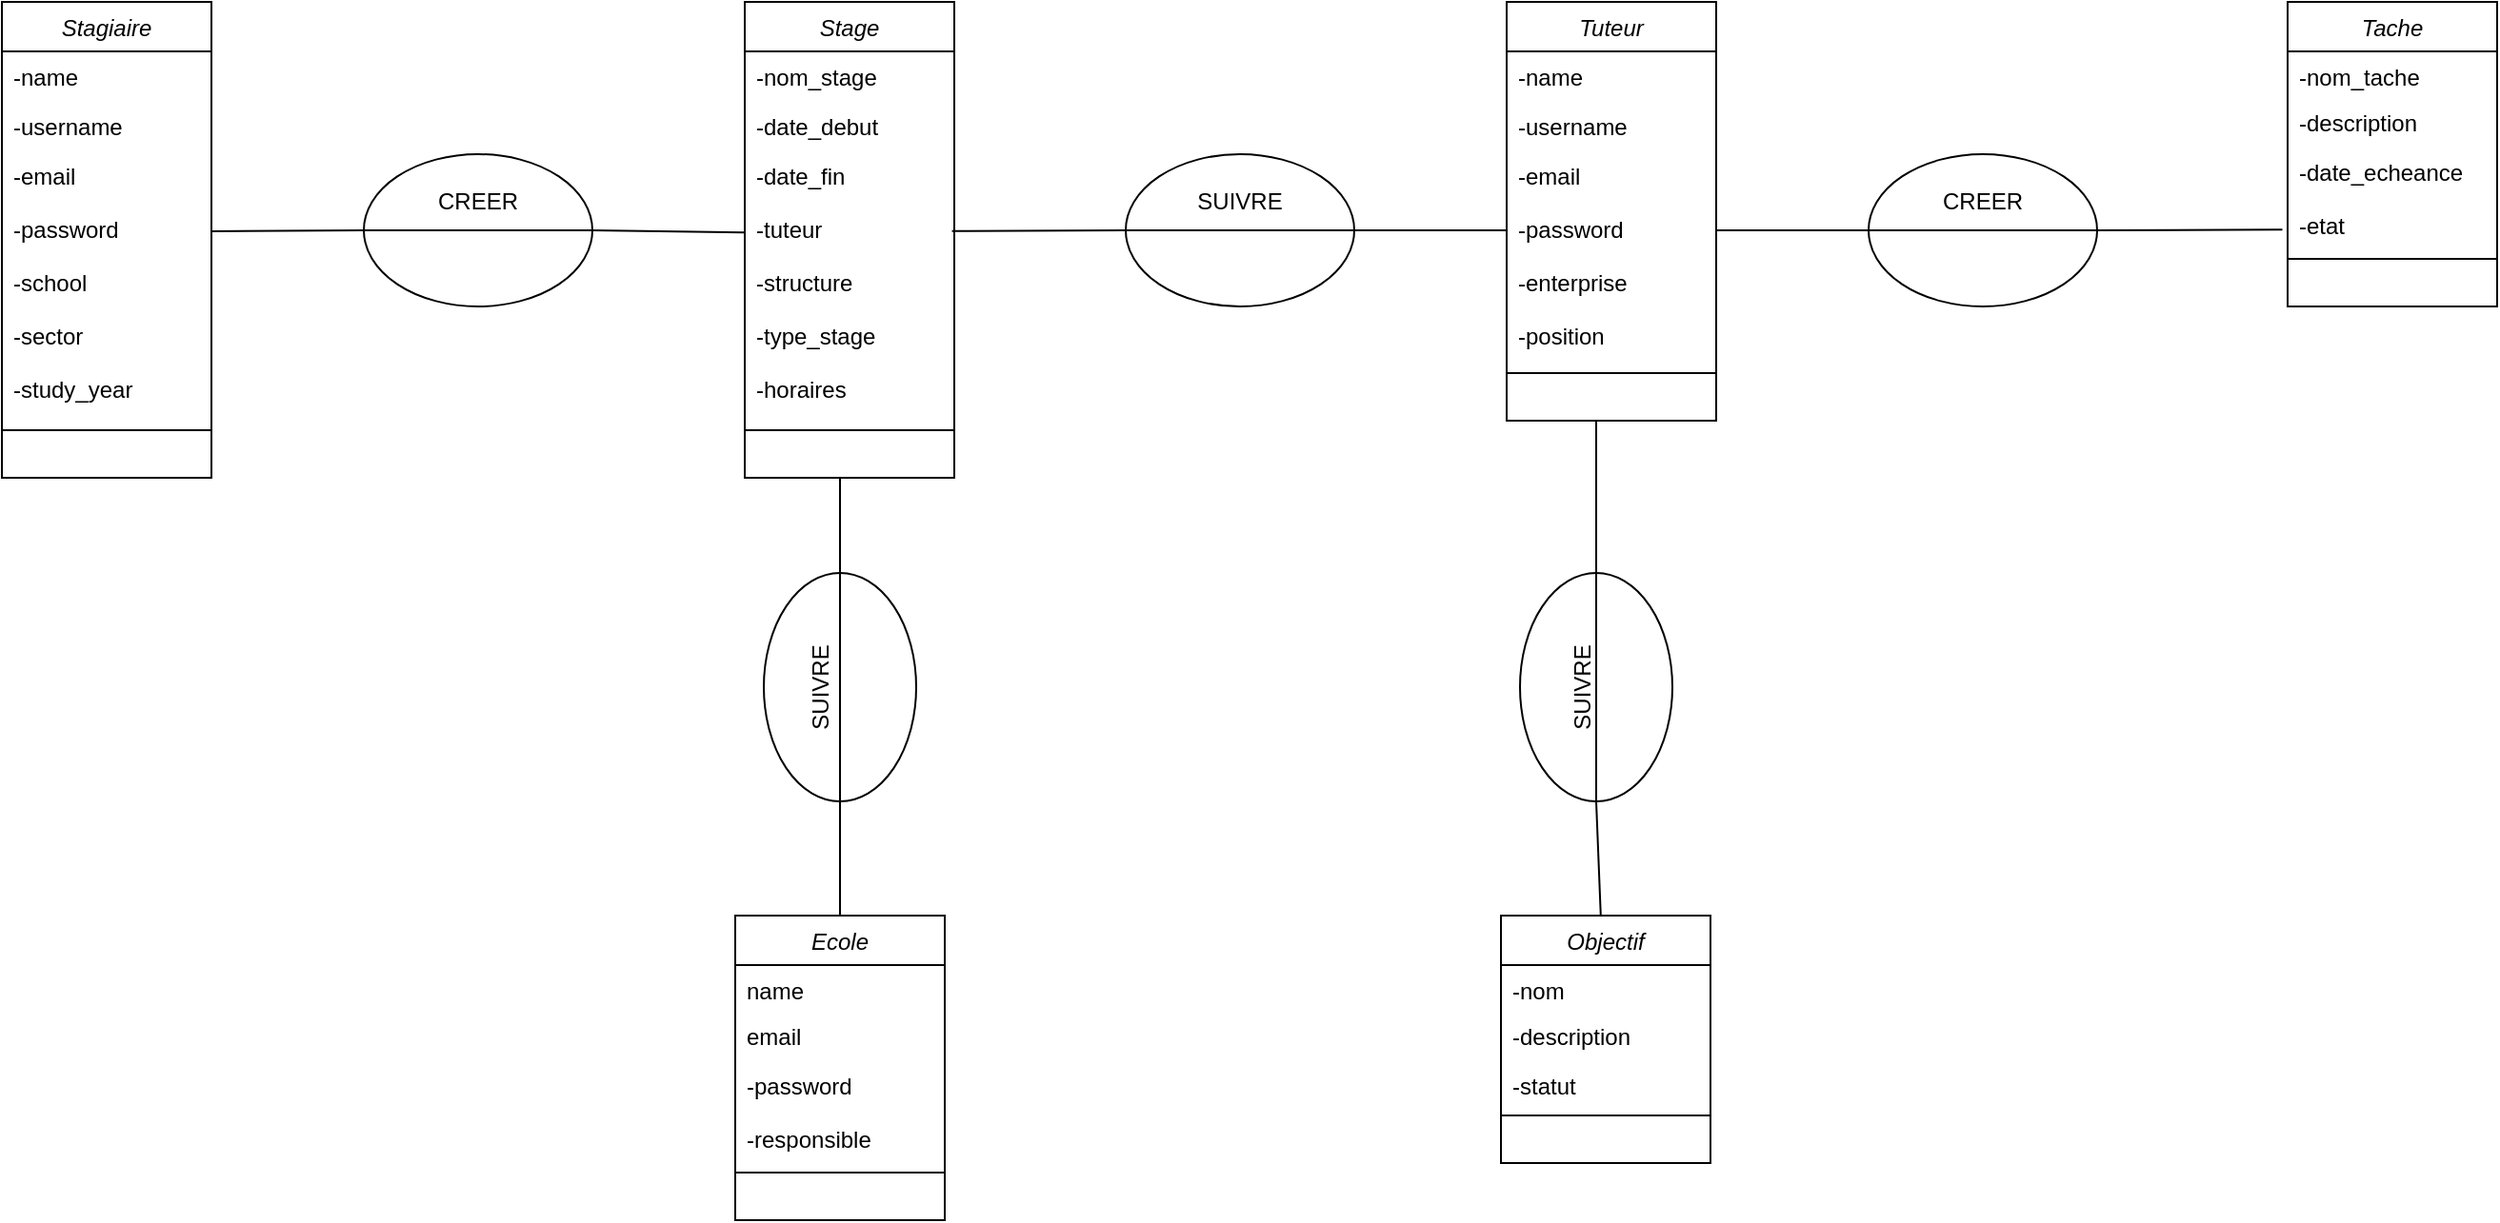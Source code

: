 <mxfile version="24.3.1" type="github">
  <diagram id="C5RBs43oDa-KdzZeNtuy" name="Page-1">
    <mxGraphModel dx="1042" dy="535" grid="1" gridSize="10" guides="1" tooltips="1" connect="1" arrows="1" fold="1" page="1" pageScale="1" pageWidth="1654" pageHeight="2336" math="0" shadow="0">
      <root>
        <mxCell id="WIyWlLk6GJQsqaUBKTNV-0" />
        <mxCell id="WIyWlLk6GJQsqaUBKTNV-1" parent="WIyWlLk6GJQsqaUBKTNV-0" />
        <mxCell id="zkfFHV4jXpPFQw0GAbJ--0" value="Stagiaire" style="swimlane;fontStyle=2;align=center;verticalAlign=top;childLayout=stackLayout;horizontal=1;startSize=26;horizontalStack=0;resizeParent=1;resizeLast=0;collapsible=1;marginBottom=0;rounded=0;shadow=0;strokeWidth=1;" parent="WIyWlLk6GJQsqaUBKTNV-1" vertex="1">
          <mxGeometry x="40" y="40" width="110" height="250" as="geometry">
            <mxRectangle x="230" y="140" width="160" height="26" as="alternateBounds" />
          </mxGeometry>
        </mxCell>
        <mxCell id="zkfFHV4jXpPFQw0GAbJ--1" value="-name" style="text;align=left;verticalAlign=top;spacingLeft=4;spacingRight=4;overflow=hidden;rotatable=0;points=[[0,0.5],[1,0.5]];portConstraint=eastwest;" parent="zkfFHV4jXpPFQw0GAbJ--0" vertex="1">
          <mxGeometry y="26" width="110" height="26" as="geometry" />
        </mxCell>
        <mxCell id="zkfFHV4jXpPFQw0GAbJ--2" value="-username" style="text;align=left;verticalAlign=top;spacingLeft=4;spacingRight=4;overflow=hidden;rotatable=0;points=[[0,0.5],[1,0.5]];portConstraint=eastwest;rounded=0;shadow=0;html=0;" parent="zkfFHV4jXpPFQw0GAbJ--0" vertex="1">
          <mxGeometry y="52" width="110" height="26" as="geometry" />
        </mxCell>
        <mxCell id="zkfFHV4jXpPFQw0GAbJ--3" value="-email&#xa;&#xa;-password&#xa;&#xa;-school&#xa;&#xa;-sector&#xa;&#xa;-study_year" style="text;align=left;verticalAlign=top;spacingLeft=4;spacingRight=4;overflow=hidden;rotatable=0;points=[[0,0.5],[1,0.5]];portConstraint=eastwest;rounded=0;shadow=0;html=0;" parent="zkfFHV4jXpPFQw0GAbJ--0" vertex="1">
          <mxGeometry y="78" width="110" height="142" as="geometry" />
        </mxCell>
        <mxCell id="zkfFHV4jXpPFQw0GAbJ--4" value="" style="line;html=1;strokeWidth=1;align=left;verticalAlign=middle;spacingTop=-1;spacingLeft=3;spacingRight=3;rotatable=0;labelPosition=right;points=[];portConstraint=eastwest;" parent="zkfFHV4jXpPFQw0GAbJ--0" vertex="1">
          <mxGeometry y="220" width="110" height="10" as="geometry" />
        </mxCell>
        <mxCell id="qF7rVo1eFIpwI3qwEgAx-1" value="Tuteur" style="swimlane;fontStyle=2;align=center;verticalAlign=top;childLayout=stackLayout;horizontal=1;startSize=26;horizontalStack=0;resizeParent=1;resizeLast=0;collapsible=1;marginBottom=0;rounded=0;shadow=0;strokeWidth=1;" vertex="1" parent="WIyWlLk6GJQsqaUBKTNV-1">
          <mxGeometry x="830" y="40" width="110" height="220" as="geometry">
            <mxRectangle x="230" y="140" width="160" height="26" as="alternateBounds" />
          </mxGeometry>
        </mxCell>
        <mxCell id="qF7rVo1eFIpwI3qwEgAx-2" value="-name" style="text;align=left;verticalAlign=top;spacingLeft=4;spacingRight=4;overflow=hidden;rotatable=0;points=[[0,0.5],[1,0.5]];portConstraint=eastwest;" vertex="1" parent="qF7rVo1eFIpwI3qwEgAx-1">
          <mxGeometry y="26" width="110" height="26" as="geometry" />
        </mxCell>
        <mxCell id="qF7rVo1eFIpwI3qwEgAx-3" value="-username" style="text;align=left;verticalAlign=top;spacingLeft=4;spacingRight=4;overflow=hidden;rotatable=0;points=[[0,0.5],[1,0.5]];portConstraint=eastwest;rounded=0;shadow=0;html=0;" vertex="1" parent="qF7rVo1eFIpwI3qwEgAx-1">
          <mxGeometry y="52" width="110" height="26" as="geometry" />
        </mxCell>
        <mxCell id="qF7rVo1eFIpwI3qwEgAx-4" value="-email&#xa;&#xa;-password&#xa;&#xa;-enterprise&#xa;&#xa;-position" style="text;align=left;verticalAlign=top;spacingLeft=4;spacingRight=4;overflow=hidden;rotatable=0;points=[[0,0.5],[1,0.5]];portConstraint=eastwest;rounded=0;shadow=0;html=0;" vertex="1" parent="qF7rVo1eFIpwI3qwEgAx-1">
          <mxGeometry y="78" width="110" height="102" as="geometry" />
        </mxCell>
        <mxCell id="qF7rVo1eFIpwI3qwEgAx-5" value="" style="line;html=1;strokeWidth=1;align=left;verticalAlign=middle;spacingTop=-1;spacingLeft=3;spacingRight=3;rotatable=0;labelPosition=right;points=[];portConstraint=eastwest;" vertex="1" parent="qF7rVo1eFIpwI3qwEgAx-1">
          <mxGeometry y="180" width="110" height="30" as="geometry" />
        </mxCell>
        <mxCell id="qF7rVo1eFIpwI3qwEgAx-6" value="Ecole" style="swimlane;fontStyle=2;align=center;verticalAlign=top;childLayout=stackLayout;horizontal=1;startSize=26;horizontalStack=0;resizeParent=1;resizeLast=0;collapsible=1;marginBottom=0;rounded=0;shadow=0;strokeWidth=1;" vertex="1" parent="WIyWlLk6GJQsqaUBKTNV-1">
          <mxGeometry x="425" y="520" width="110" height="160" as="geometry">
            <mxRectangle x="230" y="140" width="160" height="26" as="alternateBounds" />
          </mxGeometry>
        </mxCell>
        <mxCell id="qF7rVo1eFIpwI3qwEgAx-7" value="name" style="text;align=left;verticalAlign=top;spacingLeft=4;spacingRight=4;overflow=hidden;rotatable=0;points=[[0,0.5],[1,0.5]];portConstraint=eastwest;" vertex="1" parent="qF7rVo1eFIpwI3qwEgAx-6">
          <mxGeometry y="26" width="110" height="24" as="geometry" />
        </mxCell>
        <mxCell id="qF7rVo1eFIpwI3qwEgAx-8" value="email" style="text;align=left;verticalAlign=top;spacingLeft=4;spacingRight=4;overflow=hidden;rotatable=0;points=[[0,0.5],[1,0.5]];portConstraint=eastwest;rounded=0;shadow=0;html=0;" vertex="1" parent="qF7rVo1eFIpwI3qwEgAx-6">
          <mxGeometry y="50" width="110" height="26" as="geometry" />
        </mxCell>
        <mxCell id="qF7rVo1eFIpwI3qwEgAx-9" value="-password&#xa;&#xa;-responsible" style="text;align=left;verticalAlign=top;spacingLeft=4;spacingRight=4;overflow=hidden;rotatable=0;points=[[0,0.5],[1,0.5]];portConstraint=eastwest;rounded=0;shadow=0;html=0;" vertex="1" parent="qF7rVo1eFIpwI3qwEgAx-6">
          <mxGeometry y="76" width="110" height="44" as="geometry" />
        </mxCell>
        <mxCell id="qF7rVo1eFIpwI3qwEgAx-10" value="" style="line;html=1;strokeWidth=1;align=left;verticalAlign=middle;spacingTop=-1;spacingLeft=3;spacingRight=3;rotatable=0;labelPosition=right;points=[];portConstraint=eastwest;" vertex="1" parent="qF7rVo1eFIpwI3qwEgAx-6">
          <mxGeometry y="120" width="110" height="30" as="geometry" />
        </mxCell>
        <mxCell id="qF7rVo1eFIpwI3qwEgAx-11" value="Stage" style="swimlane;fontStyle=2;align=center;verticalAlign=top;childLayout=stackLayout;horizontal=1;startSize=26;horizontalStack=0;resizeParent=1;resizeLast=0;collapsible=1;marginBottom=0;rounded=0;shadow=0;strokeWidth=1;" vertex="1" parent="WIyWlLk6GJQsqaUBKTNV-1">
          <mxGeometry x="430" y="40" width="110" height="250" as="geometry">
            <mxRectangle x="230" y="140" width="160" height="26" as="alternateBounds" />
          </mxGeometry>
        </mxCell>
        <mxCell id="qF7rVo1eFIpwI3qwEgAx-12" value="-nom_stage" style="text;align=left;verticalAlign=top;spacingLeft=4;spacingRight=4;overflow=hidden;rotatable=0;points=[[0,0.5],[1,0.5]];portConstraint=eastwest;" vertex="1" parent="qF7rVo1eFIpwI3qwEgAx-11">
          <mxGeometry y="26" width="110" height="26" as="geometry" />
        </mxCell>
        <mxCell id="qF7rVo1eFIpwI3qwEgAx-13" value="-date_debut" style="text;align=left;verticalAlign=top;spacingLeft=4;spacingRight=4;overflow=hidden;rotatable=0;points=[[0,0.5],[1,0.5]];portConstraint=eastwest;rounded=0;shadow=0;html=0;" vertex="1" parent="qF7rVo1eFIpwI3qwEgAx-11">
          <mxGeometry y="52" width="110" height="26" as="geometry" />
        </mxCell>
        <mxCell id="qF7rVo1eFIpwI3qwEgAx-14" value="-date_fin&#xa;&#xa;-tuteur&#xa;&#xa;-structure&#xa;&#xa;-type_stage&#xa;&#xa;-horaires" style="text;align=left;verticalAlign=top;spacingLeft=4;spacingRight=4;overflow=hidden;rotatable=0;points=[[0,0.5],[1,0.5]];portConstraint=eastwest;rounded=0;shadow=0;html=0;" vertex="1" parent="qF7rVo1eFIpwI3qwEgAx-11">
          <mxGeometry y="78" width="110" height="132" as="geometry" />
        </mxCell>
        <mxCell id="qF7rVo1eFIpwI3qwEgAx-15" value="" style="line;html=1;strokeWidth=1;align=left;verticalAlign=middle;spacingTop=-1;spacingLeft=3;spacingRight=3;rotatable=0;labelPosition=right;points=[];portConstraint=eastwest;" vertex="1" parent="qF7rVo1eFIpwI3qwEgAx-11">
          <mxGeometry y="210" width="110" height="30" as="geometry" />
        </mxCell>
        <mxCell id="qF7rVo1eFIpwI3qwEgAx-16" value="Tache" style="swimlane;fontStyle=2;align=center;verticalAlign=top;childLayout=stackLayout;horizontal=1;startSize=26;horizontalStack=0;resizeParent=1;resizeLast=0;collapsible=1;marginBottom=0;rounded=0;shadow=0;strokeWidth=1;" vertex="1" parent="WIyWlLk6GJQsqaUBKTNV-1">
          <mxGeometry x="1240" y="40" width="110" height="160" as="geometry">
            <mxRectangle x="230" y="140" width="160" height="26" as="alternateBounds" />
          </mxGeometry>
        </mxCell>
        <mxCell id="qF7rVo1eFIpwI3qwEgAx-17" value="-nom_tache" style="text;align=left;verticalAlign=top;spacingLeft=4;spacingRight=4;overflow=hidden;rotatable=0;points=[[0,0.5],[1,0.5]];portConstraint=eastwest;" vertex="1" parent="qF7rVo1eFIpwI3qwEgAx-16">
          <mxGeometry y="26" width="110" height="24" as="geometry" />
        </mxCell>
        <mxCell id="qF7rVo1eFIpwI3qwEgAx-18" value="-description" style="text;align=left;verticalAlign=top;spacingLeft=4;spacingRight=4;overflow=hidden;rotatable=0;points=[[0,0.5],[1,0.5]];portConstraint=eastwest;rounded=0;shadow=0;html=0;" vertex="1" parent="qF7rVo1eFIpwI3qwEgAx-16">
          <mxGeometry y="50" width="110" height="26" as="geometry" />
        </mxCell>
        <mxCell id="qF7rVo1eFIpwI3qwEgAx-19" value="-date_echeance&#xa;&#xa;-etat" style="text;align=left;verticalAlign=top;spacingLeft=4;spacingRight=4;overflow=hidden;rotatable=0;points=[[0,0.5],[1,0.5]];portConstraint=eastwest;rounded=0;shadow=0;html=0;" vertex="1" parent="qF7rVo1eFIpwI3qwEgAx-16">
          <mxGeometry y="76" width="110" height="44" as="geometry" />
        </mxCell>
        <mxCell id="qF7rVo1eFIpwI3qwEgAx-20" value="" style="line;html=1;strokeWidth=1;align=left;verticalAlign=middle;spacingTop=-1;spacingLeft=3;spacingRight=3;rotatable=0;labelPosition=right;points=[];portConstraint=eastwest;" vertex="1" parent="qF7rVo1eFIpwI3qwEgAx-16">
          <mxGeometry y="120" width="110" height="30" as="geometry" />
        </mxCell>
        <mxCell id="qF7rVo1eFIpwI3qwEgAx-21" value="Objectif" style="swimlane;fontStyle=2;align=center;verticalAlign=top;childLayout=stackLayout;horizontal=1;startSize=26;horizontalStack=0;resizeParent=1;resizeLast=0;collapsible=1;marginBottom=0;rounded=0;shadow=0;strokeWidth=1;" vertex="1" parent="WIyWlLk6GJQsqaUBKTNV-1">
          <mxGeometry x="827" y="520" width="110" height="130" as="geometry">
            <mxRectangle x="230" y="140" width="160" height="26" as="alternateBounds" />
          </mxGeometry>
        </mxCell>
        <mxCell id="qF7rVo1eFIpwI3qwEgAx-22" value="-nom" style="text;align=left;verticalAlign=top;spacingLeft=4;spacingRight=4;overflow=hidden;rotatable=0;points=[[0,0.5],[1,0.5]];portConstraint=eastwest;" vertex="1" parent="qF7rVo1eFIpwI3qwEgAx-21">
          <mxGeometry y="26" width="110" height="24" as="geometry" />
        </mxCell>
        <mxCell id="qF7rVo1eFIpwI3qwEgAx-23" value="-description" style="text;align=left;verticalAlign=top;spacingLeft=4;spacingRight=4;overflow=hidden;rotatable=0;points=[[0,0.5],[1,0.5]];portConstraint=eastwest;rounded=0;shadow=0;html=0;" vertex="1" parent="qF7rVo1eFIpwI3qwEgAx-21">
          <mxGeometry y="50" width="110" height="26" as="geometry" />
        </mxCell>
        <mxCell id="qF7rVo1eFIpwI3qwEgAx-24" value="-statut" style="text;align=left;verticalAlign=top;spacingLeft=4;spacingRight=4;overflow=hidden;rotatable=0;points=[[0,0.5],[1,0.5]];portConstraint=eastwest;rounded=0;shadow=0;html=0;" vertex="1" parent="qF7rVo1eFIpwI3qwEgAx-21">
          <mxGeometry y="76" width="110" height="14" as="geometry" />
        </mxCell>
        <mxCell id="qF7rVo1eFIpwI3qwEgAx-25" value="" style="line;html=1;strokeWidth=1;align=left;verticalAlign=middle;spacingTop=-1;spacingLeft=3;spacingRight=3;rotatable=0;labelPosition=right;points=[];portConstraint=eastwest;" vertex="1" parent="qF7rVo1eFIpwI3qwEgAx-21">
          <mxGeometry y="90" width="110" height="30" as="geometry" />
        </mxCell>
        <mxCell id="qF7rVo1eFIpwI3qwEgAx-28" value="" style="ellipse;whiteSpace=wrap;html=1;" vertex="1" parent="WIyWlLk6GJQsqaUBKTNV-1">
          <mxGeometry x="230" y="120" width="120" height="80" as="geometry" />
        </mxCell>
        <mxCell id="qF7rVo1eFIpwI3qwEgAx-29" value="" style="endArrow=none;html=1;rounded=0;exitX=0;exitY=0.5;exitDx=0;exitDy=0;entryX=1;entryY=0.5;entryDx=0;entryDy=0;" edge="1" parent="WIyWlLk6GJQsqaUBKTNV-1" source="qF7rVo1eFIpwI3qwEgAx-28" target="qF7rVo1eFIpwI3qwEgAx-28">
          <mxGeometry width="50" height="50" relative="1" as="geometry">
            <mxPoint x="480" y="450" as="sourcePoint" />
            <mxPoint x="150" y="440" as="targetPoint" />
          </mxGeometry>
        </mxCell>
        <mxCell id="qF7rVo1eFIpwI3qwEgAx-30" value="CREER" style="text;html=1;align=center;verticalAlign=middle;whiteSpace=wrap;rounded=0;" vertex="1" parent="WIyWlLk6GJQsqaUBKTNV-1">
          <mxGeometry x="260" y="130" width="60" height="30" as="geometry" />
        </mxCell>
        <mxCell id="qF7rVo1eFIpwI3qwEgAx-35" value="" style="ellipse;whiteSpace=wrap;html=1;" vertex="1" parent="WIyWlLk6GJQsqaUBKTNV-1">
          <mxGeometry x="630" y="120" width="120" height="80" as="geometry" />
        </mxCell>
        <mxCell id="qF7rVo1eFIpwI3qwEgAx-44" value="" style="ellipse;whiteSpace=wrap;html=1;" vertex="1" parent="WIyWlLk6GJQsqaUBKTNV-1">
          <mxGeometry x="1020" y="120" width="120" height="80" as="geometry" />
        </mxCell>
        <mxCell id="qF7rVo1eFIpwI3qwEgAx-45" value="CREER" style="text;html=1;align=center;verticalAlign=middle;whiteSpace=wrap;rounded=0;" vertex="1" parent="WIyWlLk6GJQsqaUBKTNV-1">
          <mxGeometry x="1050" y="130" width="60" height="30" as="geometry" />
        </mxCell>
        <mxCell id="qF7rVo1eFIpwI3qwEgAx-46" value="" style="endArrow=none;html=1;rounded=0;exitX=0;exitY=0.5;exitDx=0;exitDy=0;entryX=1;entryY=0.5;entryDx=0;entryDy=0;" edge="1" parent="WIyWlLk6GJQsqaUBKTNV-1" source="qF7rVo1eFIpwI3qwEgAx-44" target="qF7rVo1eFIpwI3qwEgAx-44">
          <mxGeometry width="50" height="50" relative="1" as="geometry">
            <mxPoint x="480" y="490" as="sourcePoint" />
            <mxPoint x="520" y="440" as="targetPoint" />
          </mxGeometry>
        </mxCell>
        <mxCell id="qF7rVo1eFIpwI3qwEgAx-47" value="SUIVRE" style="text;html=1;align=center;verticalAlign=middle;whiteSpace=wrap;rounded=0;" vertex="1" parent="WIyWlLk6GJQsqaUBKTNV-1">
          <mxGeometry x="660" y="130" width="60" height="30" as="geometry" />
        </mxCell>
        <mxCell id="qF7rVo1eFIpwI3qwEgAx-48" value="" style="endArrow=none;html=1;rounded=0;entryX=1;entryY=0.5;entryDx=0;entryDy=0;exitX=0;exitY=0.5;exitDx=0;exitDy=0;" edge="1" parent="WIyWlLk6GJQsqaUBKTNV-1" source="qF7rVo1eFIpwI3qwEgAx-35" target="qF7rVo1eFIpwI3qwEgAx-35">
          <mxGeometry width="50" height="50" relative="1" as="geometry">
            <mxPoint x="450" y="250" as="sourcePoint" />
            <mxPoint x="500" y="200" as="targetPoint" />
          </mxGeometry>
        </mxCell>
        <mxCell id="qF7rVo1eFIpwI3qwEgAx-49" value="" style="endArrow=none;html=1;rounded=0;exitX=1;exitY=0.5;exitDx=0;exitDy=0;entryX=-0.004;entryY=0.327;entryDx=0;entryDy=0;entryPerimeter=0;" edge="1" parent="WIyWlLk6GJQsqaUBKTNV-1" source="qF7rVo1eFIpwI3qwEgAx-28" target="qF7rVo1eFIpwI3qwEgAx-14">
          <mxGeometry width="50" height="50" relative="1" as="geometry">
            <mxPoint x="450" y="250" as="sourcePoint" />
            <mxPoint x="500" y="200" as="targetPoint" />
          </mxGeometry>
        </mxCell>
        <mxCell id="qF7rVo1eFIpwI3qwEgAx-50" value="" style="endArrow=none;html=1;rounded=0;exitX=1;exitY=0.299;exitDx=0;exitDy=0;entryX=0;entryY=0.5;entryDx=0;entryDy=0;exitPerimeter=0;" edge="1" parent="WIyWlLk6GJQsqaUBKTNV-1" source="zkfFHV4jXpPFQw0GAbJ--3" target="qF7rVo1eFIpwI3qwEgAx-28">
          <mxGeometry width="50" height="50" relative="1" as="geometry">
            <mxPoint x="330" y="170" as="sourcePoint" />
            <mxPoint x="370" y="171" as="targetPoint" />
          </mxGeometry>
        </mxCell>
        <mxCell id="qF7rVo1eFIpwI3qwEgAx-51" value="" style="endArrow=none;html=1;rounded=0;entryX=0.989;entryY=0.321;entryDx=0;entryDy=0;entryPerimeter=0;" edge="1" parent="WIyWlLk6GJQsqaUBKTNV-1" target="qF7rVo1eFIpwI3qwEgAx-14">
          <mxGeometry width="50" height="50" relative="1" as="geometry">
            <mxPoint x="630" y="160" as="sourcePoint" />
            <mxPoint x="500" y="190" as="targetPoint" />
          </mxGeometry>
        </mxCell>
        <mxCell id="qF7rVo1eFIpwI3qwEgAx-52" value="" style="endArrow=none;html=1;rounded=0;" edge="1" parent="WIyWlLk6GJQsqaUBKTNV-1">
          <mxGeometry width="50" height="50" relative="1" as="geometry">
            <mxPoint x="830" y="160" as="sourcePoint" />
            <mxPoint x="750" y="160" as="targetPoint" />
          </mxGeometry>
        </mxCell>
        <mxCell id="qF7rVo1eFIpwI3qwEgAx-53" value="" style="endArrow=none;html=1;rounded=0;" edge="1" parent="WIyWlLk6GJQsqaUBKTNV-1">
          <mxGeometry width="50" height="50" relative="1" as="geometry">
            <mxPoint x="1020" y="160" as="sourcePoint" />
            <mxPoint x="940" y="160" as="targetPoint" />
          </mxGeometry>
        </mxCell>
        <mxCell id="qF7rVo1eFIpwI3qwEgAx-54" value="" style="endArrow=none;html=1;rounded=0;exitX=-0.025;exitY=0.991;exitDx=0;exitDy=0;exitPerimeter=0;" edge="1" parent="WIyWlLk6GJQsqaUBKTNV-1" source="qF7rVo1eFIpwI3qwEgAx-19">
          <mxGeometry width="50" height="50" relative="1" as="geometry">
            <mxPoint x="1030" y="170" as="sourcePoint" />
            <mxPoint x="1140" y="160" as="targetPoint" />
          </mxGeometry>
        </mxCell>
        <mxCell id="qF7rVo1eFIpwI3qwEgAx-55" value="" style="ellipse;whiteSpace=wrap;html=1;rotation=-90;" vertex="1" parent="WIyWlLk6GJQsqaUBKTNV-1">
          <mxGeometry x="420" y="360" width="120" height="80" as="geometry" />
        </mxCell>
        <mxCell id="qF7rVo1eFIpwI3qwEgAx-57" value="" style="endArrow=none;html=1;rounded=0;entryX=1;entryY=0.5;entryDx=0;entryDy=0;" edge="1" parent="WIyWlLk6GJQsqaUBKTNV-1" target="qF7rVo1eFIpwI3qwEgAx-55">
          <mxGeometry width="50" height="50" relative="1" as="geometry">
            <mxPoint x="480" y="470" as="sourcePoint" />
            <mxPoint x="760" y="170" as="targetPoint" />
          </mxGeometry>
        </mxCell>
        <mxCell id="qF7rVo1eFIpwI3qwEgAx-58" value="" style="endArrow=none;html=1;rounded=0;" edge="1" parent="WIyWlLk6GJQsqaUBKTNV-1">
          <mxGeometry width="50" height="50" relative="1" as="geometry">
            <mxPoint x="480" y="340" as="sourcePoint" />
            <mxPoint x="480" y="290" as="targetPoint" />
          </mxGeometry>
        </mxCell>
        <mxCell id="qF7rVo1eFIpwI3qwEgAx-59" value="" style="endArrow=none;html=1;rounded=0;exitX=0.5;exitY=0;exitDx=0;exitDy=0;" edge="1" parent="WIyWlLk6GJQsqaUBKTNV-1" source="qF7rVo1eFIpwI3qwEgAx-6">
          <mxGeometry width="50" height="50" relative="1" as="geometry">
            <mxPoint x="490" y="370" as="sourcePoint" />
            <mxPoint x="480" y="460" as="targetPoint" />
          </mxGeometry>
        </mxCell>
        <mxCell id="qF7rVo1eFIpwI3qwEgAx-62" value="SUIVRE" style="text;html=1;align=center;verticalAlign=middle;whiteSpace=wrap;rounded=0;rotation=-90;" vertex="1" parent="WIyWlLk6GJQsqaUBKTNV-1">
          <mxGeometry x="440" y="385" width="60" height="30" as="geometry" />
        </mxCell>
        <mxCell id="qF7rVo1eFIpwI3qwEgAx-63" value="" style="ellipse;whiteSpace=wrap;html=1;rotation=-90;" vertex="1" parent="WIyWlLk6GJQsqaUBKTNV-1">
          <mxGeometry x="817" y="360" width="120" height="80" as="geometry" />
        </mxCell>
        <mxCell id="qF7rVo1eFIpwI3qwEgAx-64" value="" style="endArrow=none;html=1;rounded=0;exitX=1;exitY=0.5;exitDx=0;exitDy=0;" edge="1" parent="WIyWlLk6GJQsqaUBKTNV-1" source="qF7rVo1eFIpwI3qwEgAx-63">
          <mxGeometry width="50" height="50" relative="1" as="geometry">
            <mxPoint x="490" y="350" as="sourcePoint" />
            <mxPoint x="877" y="260" as="targetPoint" />
          </mxGeometry>
        </mxCell>
        <mxCell id="qF7rVo1eFIpwI3qwEgAx-65" value="" style="endArrow=none;html=1;rounded=0;exitX=0;exitY=0.5;exitDx=0;exitDy=0;" edge="1" parent="WIyWlLk6GJQsqaUBKTNV-1" source="qF7rVo1eFIpwI3qwEgAx-63" target="qF7rVo1eFIpwI3qwEgAx-21">
          <mxGeometry width="50" height="50" relative="1" as="geometry">
            <mxPoint x="500" y="360" as="sourcePoint" />
            <mxPoint x="500" y="310" as="targetPoint" />
          </mxGeometry>
        </mxCell>
        <mxCell id="qF7rVo1eFIpwI3qwEgAx-66" value="SUIVRE" style="text;html=1;align=center;verticalAlign=middle;whiteSpace=wrap;rounded=0;rotation=-90;" vertex="1" parent="WIyWlLk6GJQsqaUBKTNV-1">
          <mxGeometry x="840" y="385" width="60" height="30" as="geometry" />
        </mxCell>
        <mxCell id="qF7rVo1eFIpwI3qwEgAx-67" value="" style="endArrow=none;html=1;rounded=0;entryX=1;entryY=0.5;entryDx=0;entryDy=0;" edge="1" parent="WIyWlLk6GJQsqaUBKTNV-1" target="qF7rVo1eFIpwI3qwEgAx-63">
          <mxGeometry width="50" height="50" relative="1" as="geometry">
            <mxPoint x="877" y="460" as="sourcePoint" />
            <mxPoint x="490" y="470" as="targetPoint" />
          </mxGeometry>
        </mxCell>
      </root>
    </mxGraphModel>
  </diagram>
</mxfile>
